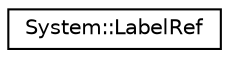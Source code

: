 digraph G
{
  edge [fontname="Helvetica",fontsize="10",labelfontname="Helvetica",labelfontsize="10"];
  node [fontname="Helvetica",fontsize="10",shape=record];
  rankdir="LR";
  Node1 [label="System::LabelRef",height=0.2,width=0.4,color="black", fillcolor="white", style="filled",URL="$class_system_1_1_label_ref.html"];
}
